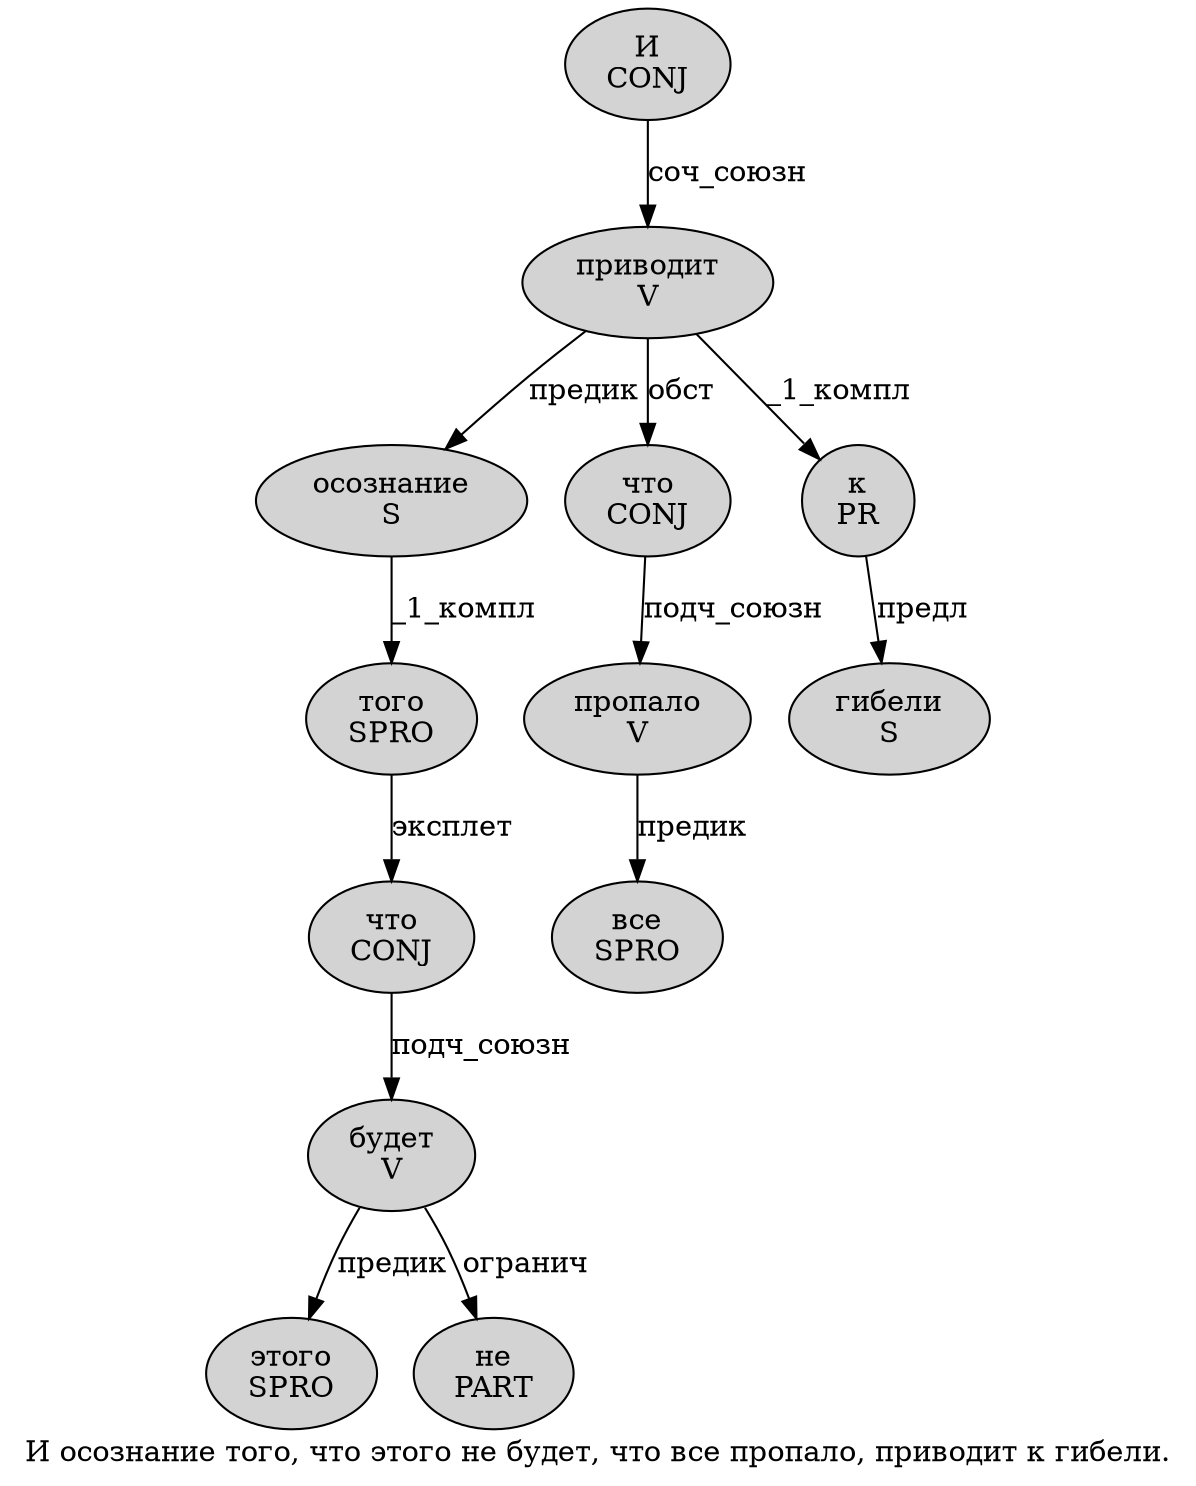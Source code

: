 digraph SENTENCE_853 {
	graph [label="И осознание того, что этого не будет, что все пропало, приводит к гибели."]
	node [style=filled]
		0 [label="И
CONJ" color="" fillcolor=lightgray penwidth=1 shape=ellipse]
		1 [label="осознание
S" color="" fillcolor=lightgray penwidth=1 shape=ellipse]
		2 [label="того
SPRO" color="" fillcolor=lightgray penwidth=1 shape=ellipse]
		4 [label="что
CONJ" color="" fillcolor=lightgray penwidth=1 shape=ellipse]
		5 [label="этого
SPRO" color="" fillcolor=lightgray penwidth=1 shape=ellipse]
		6 [label="не
PART" color="" fillcolor=lightgray penwidth=1 shape=ellipse]
		7 [label="будет
V" color="" fillcolor=lightgray penwidth=1 shape=ellipse]
		9 [label="что
CONJ" color="" fillcolor=lightgray penwidth=1 shape=ellipse]
		10 [label="все
SPRO" color="" fillcolor=lightgray penwidth=1 shape=ellipse]
		11 [label="пропало
V" color="" fillcolor=lightgray penwidth=1 shape=ellipse]
		13 [label="приводит
V" color="" fillcolor=lightgray penwidth=1 shape=ellipse]
		14 [label="к
PR" color="" fillcolor=lightgray penwidth=1 shape=ellipse]
		15 [label="гибели
S" color="" fillcolor=lightgray penwidth=1 shape=ellipse]
			13 -> 1 [label="предик"]
			13 -> 9 [label="обст"]
			13 -> 14 [label="_1_компл"]
			4 -> 7 [label="подч_союзн"]
			11 -> 10 [label="предик"]
			1 -> 2 [label="_1_компл"]
			2 -> 4 [label="эксплет"]
			7 -> 5 [label="предик"]
			7 -> 6 [label="огранич"]
			9 -> 11 [label="подч_союзн"]
			0 -> 13 [label="соч_союзн"]
			14 -> 15 [label="предл"]
}
